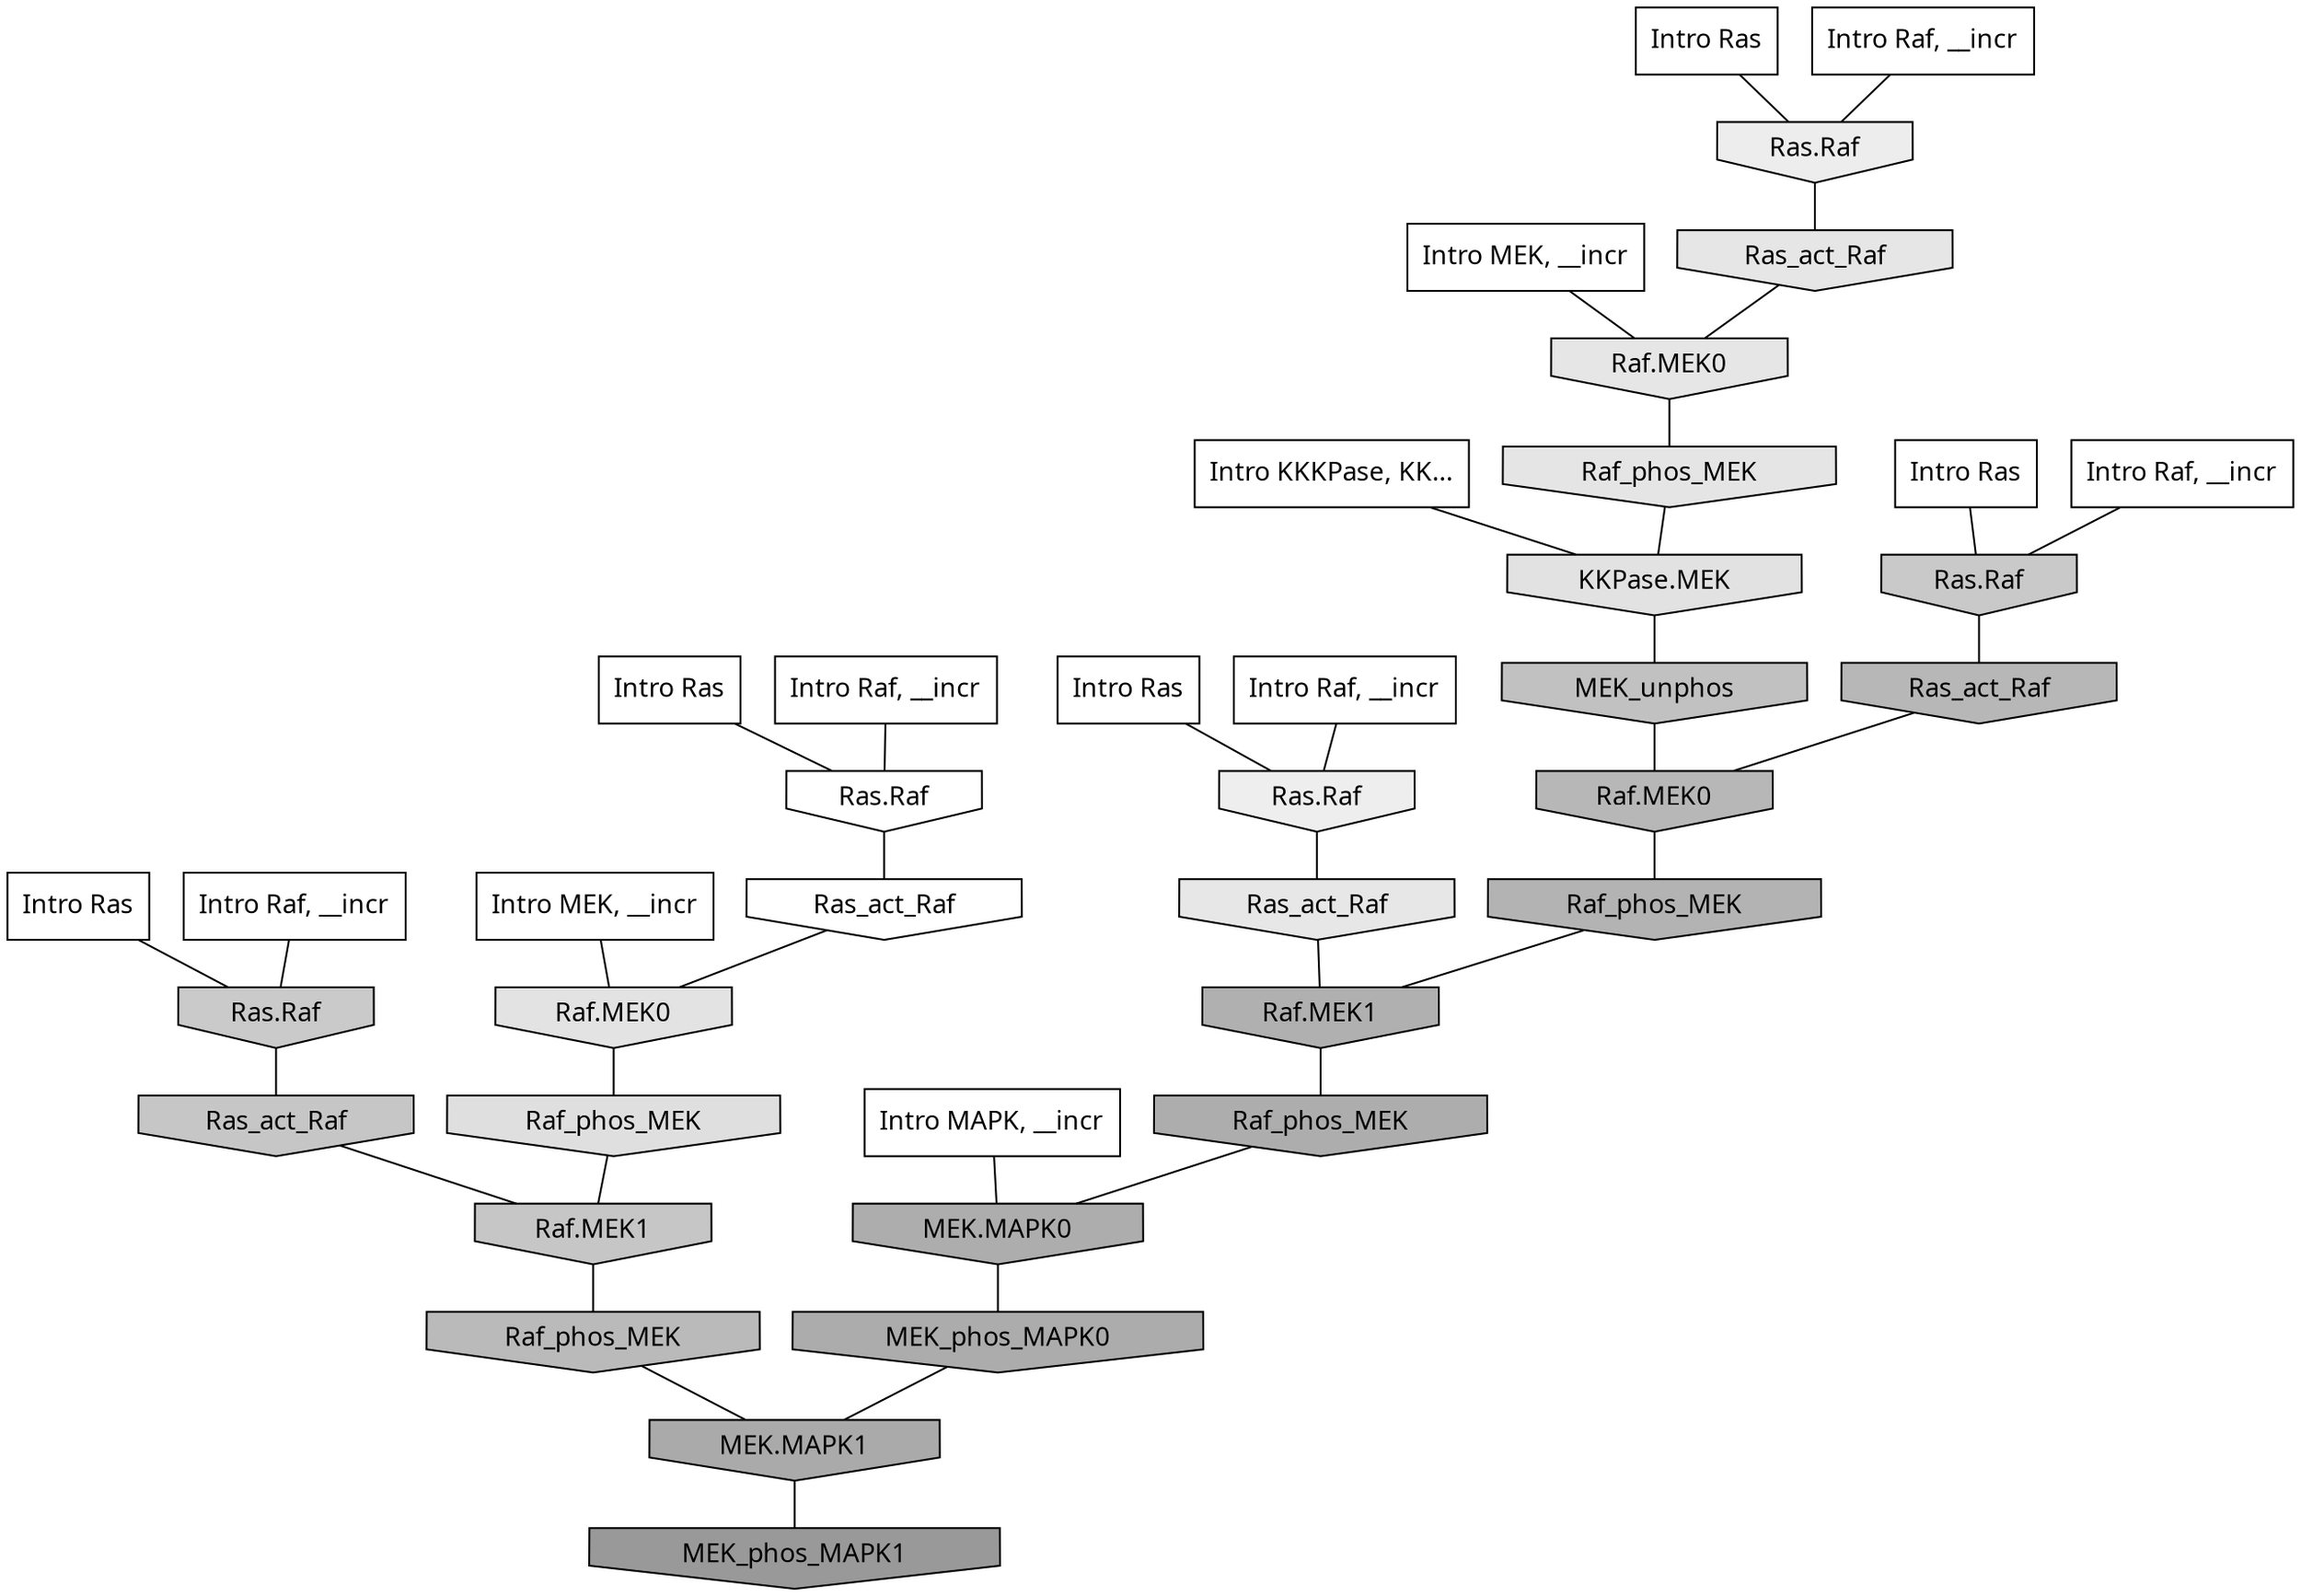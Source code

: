 digraph G{
  rankdir="TB";
  ranksep=0.30;
  node [fontname="CMU Serif"];
  edge [fontname="CMU Serif"];
  
  7 [label="Intro Ras", shape=rectangle, style=filled, fillcolor="0.000 0.000 1.000"]
  
  19 [label="Intro Ras", shape=rectangle, style=filled, fillcolor="0.000 0.000 1.000"]
  
  23 [label="Intro Ras", shape=rectangle, style=filled, fillcolor="0.000 0.000 1.000"]
  
  32 [label="Intro Ras", shape=rectangle, style=filled, fillcolor="0.000 0.000 1.000"]
  
  64 [label="Intro Ras", shape=rectangle, style=filled, fillcolor="0.000 0.000 1.000"]
  
  300 [label="Intro Raf, __incr", shape=rectangle, style=filled, fillcolor="0.000 0.000 1.000"]
  
  420 [label="Intro Raf, __incr", shape=rectangle, style=filled, fillcolor="0.000 0.000 1.000"]
  
  472 [label="Intro Raf, __incr", shape=rectangle, style=filled, fillcolor="0.000 0.000 1.000"]
  
  518 [label="Intro Raf, __incr", shape=rectangle, style=filled, fillcolor="0.000 0.000 1.000"]
  
  1083 [label="Intro Raf, __incr", shape=rectangle, style=filled, fillcolor="0.000 0.000 1.000"]
  
  1236 [label="Intro MEK, __incr", shape=rectangle, style=filled, fillcolor="0.000 0.000 1.000"]
  
  2021 [label="Intro MEK, __incr", shape=rectangle, style=filled, fillcolor="0.000 0.000 1.000"]
  
  2119 [label="Intro MAPK, __incr", shape=rectangle, style=filled, fillcolor="0.000 0.000 1.000"]
  
  3122 [label="Intro KKKPase, KK...", shape=rectangle, style=filled, fillcolor="0.000 0.000 1.000"]
  
  3281 [label="Ras.Raf", shape=invhouse, style=filled, fillcolor="0.000 0.000 1.000"]
  
  3304 [label="Ras_act_Raf", shape=invhouse, style=filled, fillcolor="0.000 0.000 1.000"]
  
  4144 [label="Ras.Raf", shape=invhouse, style=filled, fillcolor="0.000 0.000 0.931"]
  
  4199 [label="Ras.Raf", shape=invhouse, style=filled, fillcolor="0.000 0.000 0.927"]
  
  4579 [label="Ras_act_Raf", shape=invhouse, style=filled, fillcolor="0.000 0.000 0.905"]
  
  4665 [label="Ras_act_Raf", shape=invhouse, style=filled, fillcolor="0.000 0.000 0.901"]
  
  4667 [label="Raf.MEK0", shape=invhouse, style=filled, fillcolor="0.000 0.000 0.901"]
  
  4725 [label="Raf_phos_MEK", shape=invhouse, style=filled, fillcolor="0.000 0.000 0.898"]
  
  4887 [label="Raf.MEK0", shape=invhouse, style=filled, fillcolor="0.000 0.000 0.890"]
  
  5022 [label="KKPase.MEK", shape=invhouse, style=filled, fillcolor="0.000 0.000 0.883"]
  
  5166 [label="Raf_phos_MEK", shape=invhouse, style=filled, fillcolor="0.000 0.000 0.875"]
  
  7539 [label="Ras.Raf", shape=invhouse, style=filled, fillcolor="0.000 0.000 0.790"]
  
  7636 [label="Ras.Raf", shape=invhouse, style=filled, fillcolor="0.000 0.000 0.787"]
  
  8118 [label="Ras_act_Raf", shape=invhouse, style=filled, fillcolor="0.000 0.000 0.774"]
  
  8120 [label="Raf.MEK1", shape=invhouse, style=filled, fillcolor="0.000 0.000 0.774"]
  
  8904 [label="MEK_unphos", shape=invhouse, style=filled, fillcolor="0.000 0.000 0.755"]
  
  10334 [label="Raf_phos_MEK", shape=invhouse, style=filled, fillcolor="0.000 0.000 0.727"]
  
  10888 [label="Ras_act_Raf", shape=invhouse, style=filled, fillcolor="0.000 0.000 0.718"]
  
  10895 [label="Raf.MEK0", shape=invhouse, style=filled, fillcolor="0.000 0.000 0.718"]
  
  11935 [label="Raf_phos_MEK", shape=invhouse, style=filled, fillcolor="0.000 0.000 0.702"]
  
  12968 [label="Raf.MEK1", shape=invhouse, style=filled, fillcolor="0.000 0.000 0.688"]
  
  13749 [label="Raf_phos_MEK", shape=invhouse, style=filled, fillcolor="0.000 0.000 0.678"]
  
  13765 [label="MEK.MAPK0", shape=invhouse, style=filled, fillcolor="0.000 0.000 0.677"]
  
  14247 [label="MEK_phos_MAPK0", shape=invhouse, style=filled, fillcolor="0.000 0.000 0.672"]
  
  14848 [label="MEK.MAPK1", shape=invhouse, style=filled, fillcolor="0.000 0.000 0.666"]
  
  17976 [label="MEK_phos_MAPK1", shape=invhouse, style=filled, fillcolor="0.000 0.000 0.600"]
  
  
  14848 -> 17976 [dir=none, color="0.000 0.000 0.000"] 
  14247 -> 14848 [dir=none, color="0.000 0.000 0.000"] 
  13765 -> 14247 [dir=none, color="0.000 0.000 0.000"] 
  13749 -> 13765 [dir=none, color="0.000 0.000 0.000"] 
  12968 -> 13749 [dir=none, color="0.000 0.000 0.000"] 
  11935 -> 12968 [dir=none, color="0.000 0.000 0.000"] 
  10895 -> 11935 [dir=none, color="0.000 0.000 0.000"] 
  10888 -> 10895 [dir=none, color="0.000 0.000 0.000"] 
  10334 -> 14848 [dir=none, color="0.000 0.000 0.000"] 
  8904 -> 10895 [dir=none, color="0.000 0.000 0.000"] 
  8120 -> 10334 [dir=none, color="0.000 0.000 0.000"] 
  8118 -> 8120 [dir=none, color="0.000 0.000 0.000"] 
  7636 -> 10888 [dir=none, color="0.000 0.000 0.000"] 
  7539 -> 8118 [dir=none, color="0.000 0.000 0.000"] 
  5166 -> 8120 [dir=none, color="0.000 0.000 0.000"] 
  5022 -> 8904 [dir=none, color="0.000 0.000 0.000"] 
  4887 -> 5166 [dir=none, color="0.000 0.000 0.000"] 
  4725 -> 5022 [dir=none, color="0.000 0.000 0.000"] 
  4667 -> 4725 [dir=none, color="0.000 0.000 0.000"] 
  4665 -> 4667 [dir=none, color="0.000 0.000 0.000"] 
  4579 -> 12968 [dir=none, color="0.000 0.000 0.000"] 
  4199 -> 4665 [dir=none, color="0.000 0.000 0.000"] 
  4144 -> 4579 [dir=none, color="0.000 0.000 0.000"] 
  3304 -> 4887 [dir=none, color="0.000 0.000 0.000"] 
  3281 -> 3304 [dir=none, color="0.000 0.000 0.000"] 
  3122 -> 5022 [dir=none, color="0.000 0.000 0.000"] 
  2119 -> 13765 [dir=none, color="0.000 0.000 0.000"] 
  2021 -> 4887 [dir=none, color="0.000 0.000 0.000"] 
  1236 -> 4667 [dir=none, color="0.000 0.000 0.000"] 
  1083 -> 7636 [dir=none, color="0.000 0.000 0.000"] 
  518 -> 7539 [dir=none, color="0.000 0.000 0.000"] 
  472 -> 3281 [dir=none, color="0.000 0.000 0.000"] 
  420 -> 4199 [dir=none, color="0.000 0.000 0.000"] 
  300 -> 4144 [dir=none, color="0.000 0.000 0.000"] 
  64 -> 3281 [dir=none, color="0.000 0.000 0.000"] 
  32 -> 4144 [dir=none, color="0.000 0.000 0.000"] 
  23 -> 4199 [dir=none, color="0.000 0.000 0.000"] 
  19 -> 7636 [dir=none, color="0.000 0.000 0.000"] 
  7 -> 7539 [dir=none, color="0.000 0.000 0.000"] 
  
  }

